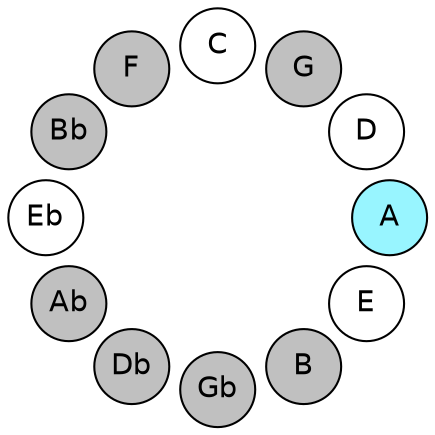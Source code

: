 
graph {

layout = circo;
mindist = .1

node [shape = circle, fontname = Helvetica, margin = 0, style = filled]
edge [style=invis]

subgraph 1 {
	E -- B -- Gb -- Db -- Ab -- Eb -- Bb -- F -- C -- G -- D -- A -- E
}

E [fillcolor = white];
B [fillcolor = gray];
Gb [fillcolor = gray];
Db [fillcolor = gray];
Ab [fillcolor = gray];
Eb [fillcolor = white];
Bb [fillcolor = gray];
F [fillcolor = gray];
C [fillcolor = white];
G [fillcolor = gray];
D [fillcolor = white];
A [fillcolor = cadetblue1];
}
